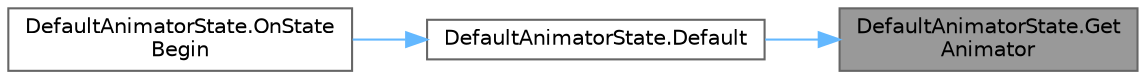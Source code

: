 digraph "DefaultAnimatorState.GetAnimator"
{
 // LATEX_PDF_SIZE
  bgcolor="transparent";
  edge [fontname=Helvetica,fontsize=10,labelfontname=Helvetica,labelfontsize=10];
  node [fontname=Helvetica,fontsize=10,shape=box,height=0.2,width=0.4];
  rankdir="RL";
  Node1 [id="Node000001",label="DefaultAnimatorState.Get\lAnimator",height=0.2,width=0.4,color="gray40", fillcolor="grey60", style="filled", fontcolor="black",tooltip=" "];
  Node1 -> Node2 [id="edge1_Node000001_Node000002",dir="back",color="steelblue1",style="solid",tooltip=" "];
  Node2 [id="Node000002",label="DefaultAnimatorState.Default",height=0.2,width=0.4,color="grey40", fillcolor="white", style="filled",URL="$class_default_animator_state.html#aeebb2fd300ff6ef5baa1b92347fc3a0e",tooltip=" "];
  Node2 -> Node3 [id="edge2_Node000002_Node000003",dir="back",color="steelblue1",style="solid",tooltip=" "];
  Node3 [id="Node000003",label="DefaultAnimatorState.OnState\lBegin",height=0.2,width=0.4,color="grey40", fillcolor="white", style="filled",URL="$class_default_animator_state.html#ae0ab5fe335b36f87df229734b0cbac15",tooltip=" "];
}
